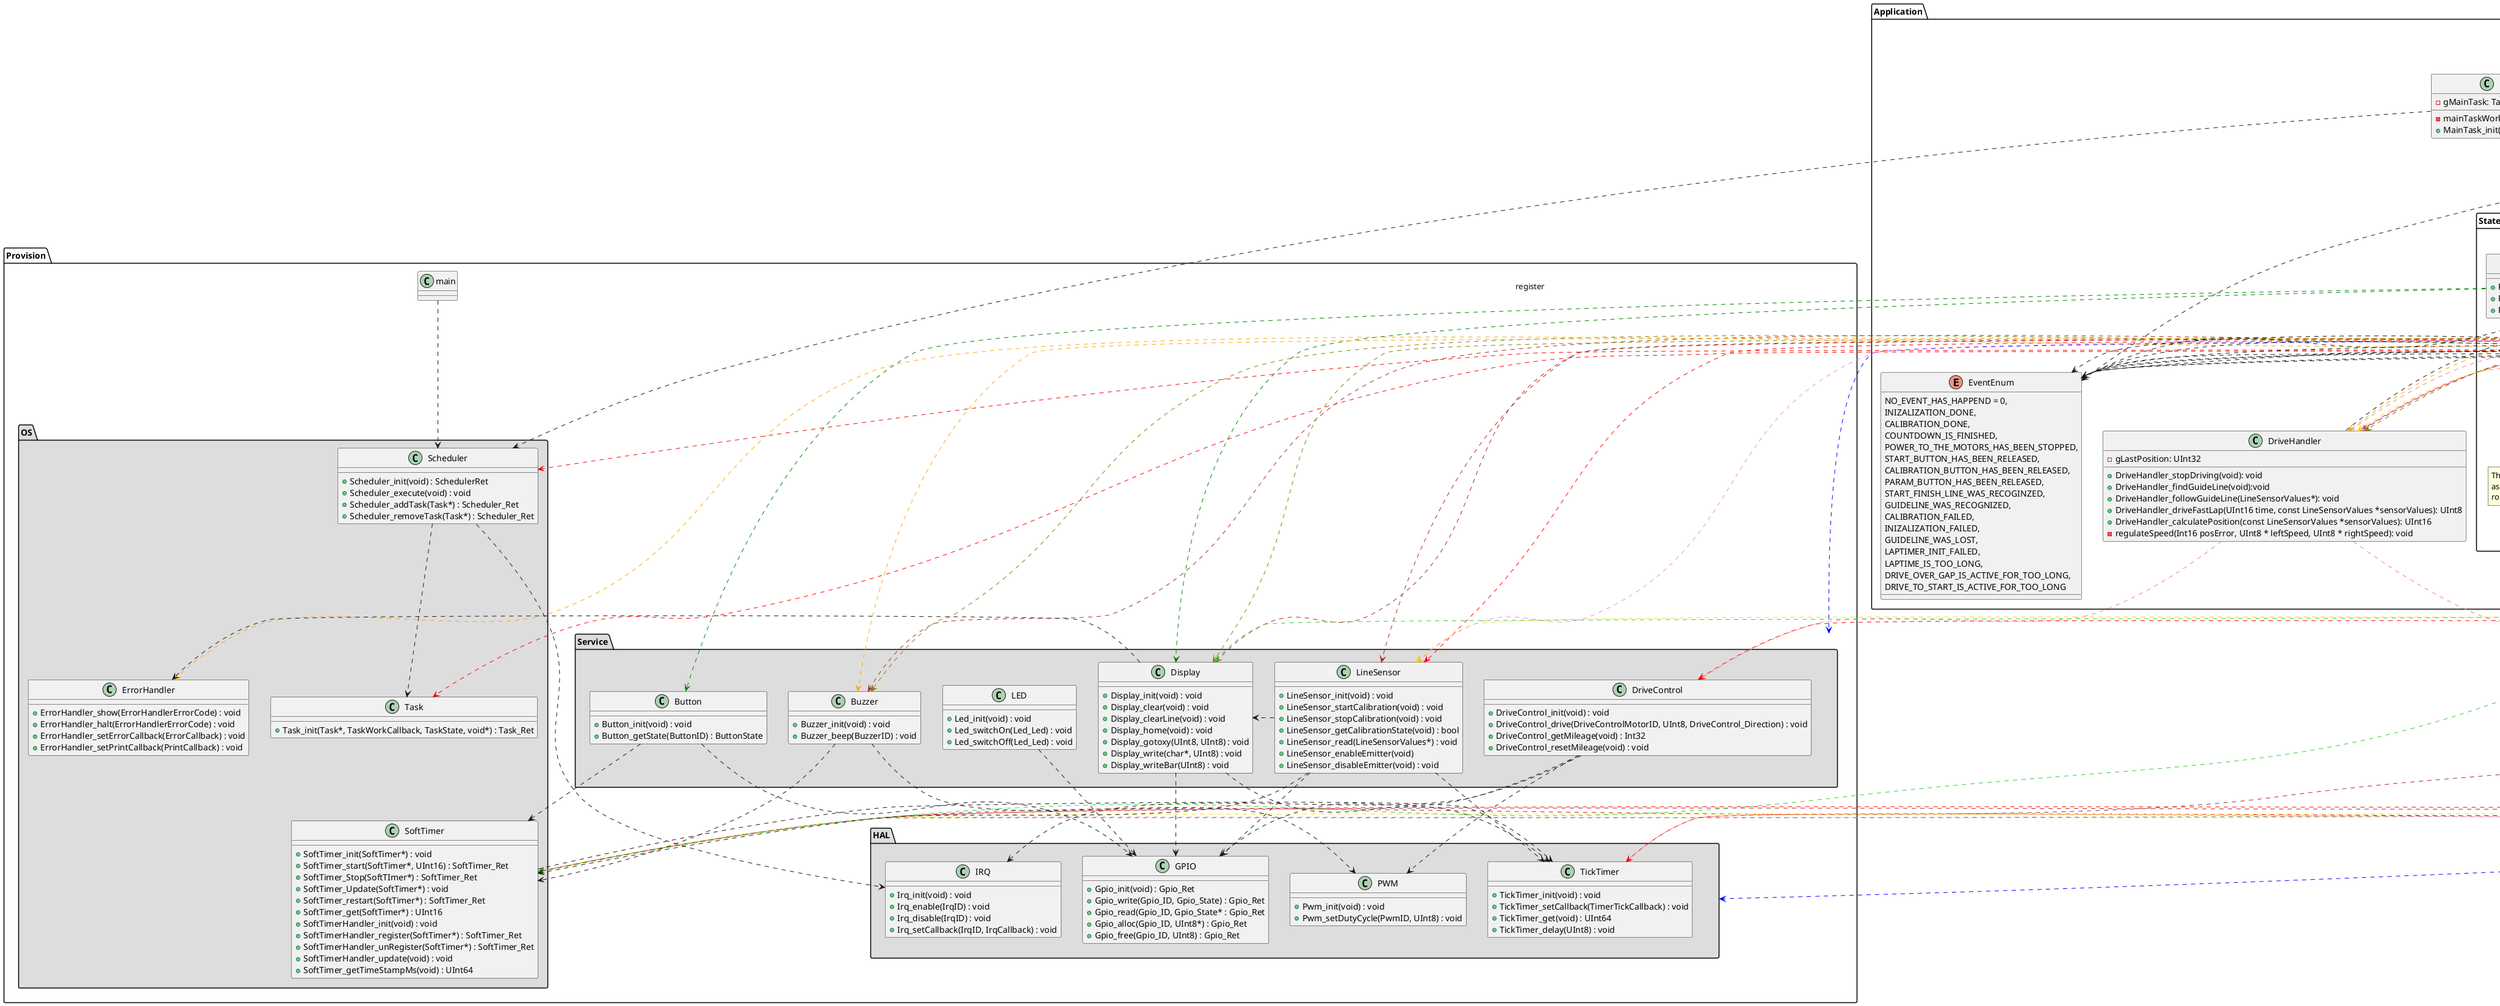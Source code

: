 @startuml class_diagram

package "Provision" {
package "OS" #DDDDDD {
    class Scheduler {
        + Scheduler_init(void) : SchedulerRet
        + Scheduler_execute(void) : void
        + Scheduler_addTask(Task*) : Scheduler_Ret
        + Scheduler_removeTask(Task*) : Scheduler_Ret
    }

    class Task {
        + Task_init(Task*, TaskWorkCallback, TaskState, void*) : Task_Ret
    }

    class SoftTimer{
        + SoftTimer_init(SoftTimer*) : void
        + SoftTimer_start(SoftTimer*, UInt16) : SoftTimer_Ret
        + SoftTimer_Stop(SoftTImer*) : SoftTimer_Ret
        + SoftTimer_Update(SoftTimer*) : void
        + SoftTimer_restart(SoftTimer*) : SoftTimer_Ret
        + SoftTimer_get(SoftTimer*) : UInt16
        + SoftTimerHandler_init(void) : void
        + SoftTimerHandler_register(SoftTimer*) : SoftTimer_Ret
        + SoftTimerHandler_unRegister(SoftTimer*) : SoftTimer_Ret
        + SoftTimerHandler_update(void) : void
        + SoftTimer_getTimeStampMs(void) : UInt64
    }

    class ErrorHandler {
        + ErrorHandler_show(ErrorHandlerErrorCode) : void
        + ErrorHandler_halt(ErrorHandlerErrorCode) : void
        + ErrorHandler_setErrorCallback(ErrorCallback) : void
        + ErrorHandler_setPrintCallback(PrintCallback) : void
    }


    Scheduler -[hidden]-> ErrorHandler
    ErrorHandler -[hidden]-> SoftTimer

}
package "Service" #DDDDDD {
    class Button {
        + Button_init(void) : void
        + Button_getState(ButtonID) : ButtonState
    }

    class Buzzer {
        + Buzzer_init(void) : void
        + Buzzer_beep(BuzzerID) : void
    }

    class Display {
        + Display_init(void) : void
        + Display_clear(void) : void
        + Display_clearLine(void) : void
        + Display_home(void) : void
        + Display_gotoxy(UInt8, UInt8) : void
        + Display_write(char*, UInt8) : void
        + Display_writeBar(UInt8) : void
    }

    class LED {
        + Led_init(void) : void
        + Led_switchOn(Led_Led) : void
        + Led_switchOff(Led_Led) : void
    }

    class DriveControl {
        + DriveControl_init(void) : void
        + DriveControl_drive(DriveControlMotorID, UInt8, DriveControl_Direction) : void
        + DriveControl_getMileage(void) : Int32
        + DriveControl_resetMileage(void) : void
    }

    class LineSensor {
        + LineSensor_init(void) : void
        + LineSensor_startCalibration(void) : void
        + LineSensor_stopCalibration(void) : void
        + LineSensor_getCalibrationState(void) : bool
        + LineSensor_read(LineSensorValues*) : void
        + LineSensor_enableEmitter(void)
        + LineSensor_disableEmitter(void) : void
    }
}

package "HAL" #DDDDDD {

    class GPIO{
        + Gpio_init(void) : Gpio_Ret
        + Gpio_write(Gpio_ID, Gpio_State) : Gpio_Ret
        + Gpio_read(Gpio_ID, Gpio_State* : Gpio_Ret
        + Gpio_alloc(Gpio_ID, UInt8*) : Gpio_Ret
        + Gpio_free(Gpio_ID, UInt8) : Gpio_Ret
    }
    class PWM{
        + Pwm_init(void) : void
        + Pwm_setDutyCycle(PwmID, UInt8) : void
    }
    class TickTimer{
        + TickTimer_init(void) : void
        + TickTimer_setCallback(TimerTickCallback) : void
        + TickTimer_get(void) : UInt64
        + TickTimer_delay(UInt8) : void
    }
    class IRQ{
        + Irq_init(void) : void
        + Irq_enable(IrqID) : void
        + Irq_disable(IrqID) : void
        + Irq_setCallback(IrqID, IrqCallback) : void
    }
}
    class main {

    }
    main ..> Scheduler

}

package "Application"  {

    class "MainTask" {
        -gMainTask: Task
        -mainTaskWork (void * data): void
        + MainTask_init(void) : MainTask_Ret
    }

    Scheduler <.up.. MainTask : register

    enum EventEnum {
        NO_EVENT_HAS_HAPPEND = 0,
        INIZALIZATION_DONE,
        CALIBRATION_DONE,
        COUNTDOWN_IS_FINISHED,
        POWER_TO_THE_MOTORS_HAS_BEEN_STOPPED,
        START_BUTTON_HAS_BEEN_RELEASED,
        CALIBRATION_BUTTON_HAS_BEEN_RELEASED,
        PARAM_BUTTON_HAS_BEEN_RELEASED,
        START_FINISH_LINE_WAS_RECOGINZED,
        GUIDELINE_WAS_RECOGNIZED,
        CALIBRATION_FAILED,
        INIZALIZATION_FAILED,
        GUIDELINE_WAS_LOST,
        LAPTIMER_INIT_FAILED,
        LAPTIME_IS_TOO_LONG,
        DRIVE_OVER_GAP_IS_ACTIVE_FOR_TOO_LONG,
        DRIVE_TO_START_IS_ACTIVE_FOR_TOO_LONG
    }

    class DriveHandler {
        -gLastPosition: UInt32
        +DriveHandler_stopDriving(void): void
        +DriveHandler_findGuideLine(void):void
        +DriveHandler_followGuideLine(LineSensorValues*): void
        +DriveHandler_driveFastLap(UInt16 time, const LineSensorValues *sensorValues): UInt8
        +DriveHandler_calculatePosition(const LineSensorValues *sensorValues): UInt16
        -regulateSpeed(Int16 posError, UInt8 * leftSpeed, UInt8 * rightSpeed): void
    }   
    DriveHandler .[#LightCoral].> DriveControl
    DriveHandler .[#LightCoral].> TickTimer

    class StateHandler {
        -gCurrentState: EventEnum
        -gCurrentState:StateEnum
        -gLapTimer: SoftTimer*
        -gEntryDone: Bool
        -handleDriveToStartEvent(EventEnum currentEvent): void
        -handleDriveToFinishEvent(EventEnum currentEvent): void
        -handleDriveOverGapEvent(EventEnum currentEvent): void
        -handleDisplayCountDownEvent(EventEnum currentEvent): void
        -handleReadyToDriveEvent(EventEnum currentEvent): void
        -handleCalibrateLineSensorsEvent(EventEnum currentEvent): void
        +StateHandler_process(void): void   
    }

    StateHandler ..> EventEnum

    package States {

        StateHandler ..> InitializeMcu
        StateHandler ..> CalibrateLineSensors
        StateHandler ..> ReadyToDrive
        StateHandler ..> DriveToStart
        StateHandler ..> DriveToFinish
        StateHandler ..> DriveOverGap
        StateHandler ..> DisplayCountdown
        StateHandler ..> DisplayLapTime
        StateHandler ..> ErrorHandlerState
        StateHandler ..> SetParameters

        class InitializeMcu {
            +InitializeMcu_initializeAll(void): EventEnum 
            +InitializeMcu_displayTeamName(void): void 
        }
        InitializeMcu .[#Blue].> Service
        InitializeMcu .[#Blue].> HAL

        class CalibrateLineSensors {
            -gState: CalibrationState
            -gTimer: SoftTimer
            +CalibrateLineSensors_initialize(void): void
            +CalibrateLineSensors_calibrateSensors(void): EventEnum
            +void CalibrateLineSensors_deinitialize(void): void
        }
        CalibrateLineSensors .[#red].> DriveHandler
        CalibrateLineSensors .[#red].> LineSensor
        CalibrateLineSensors .[#red].> TickTimer
        CalibrateLineSensors .[#red].> Scheduler
        CalibrateLineSensors .[#red].> SoftTimer
        CalibrateLineSensors .[#red].> Task
        CalibrateLineSensors .[#red].> DriveControl

        class ReadyToDrive {
            +ReadyToDrive_activateButtons(void): void
            +ReadyToDrive_checkStateOfButtons(void): EventEnum
            +ReadyToDrive_deactivateButtons(void): void
        }
        ReadyToDrive .[#green].> Display
        ReadyToDrive .[#green].> Button

        class DriveToStart {
            -gTimeoutTimer: SoftTimer
            -gLapTimer: SoftTimer
            +DriveToStart_startMotorsAndTimer(void): void
            +DriveToStart_followGuideLine(void): EventEnum
            +DriveToStart_stopTimer(void): void
            +DriveToStart_startTimerAndBeep(void): SoftTimer*
        }
        DriveToStart .[#Brown].> SoftTimer
        DriveToStart .[#Brown].> Buzzer
        DriveToStart .[#Brown].> DriveHandler
        DriveToStart .[#Brown].> LineSensor

        class DriveToFinish {
            -gLineLostCount: UInt16
            +DriveToFinish_followGuideLine(SoftTimer*): EventEnum
        }
        DriveToFinish .[#Violet].> DriveHandler
        DriveToFinish .[#Violet].> LineSensor
        DriveToFinish .[#Violet].> SetParameters
        DriveToFinish .[#Violet].> SoftTimer

        class DriveOverGap {
            -gEntryTime: UInt16
            + DriveOverGap_saveCurrentLapTime(SoftTimer*): void
            + DriveOverGap_driveOverGap(SoftTimer*): EventEnum
        }
        DriveOverGap .[#gold].> DriveHandler
        DriveOverGap .[#gold].> LineSensor
        DriveOverGap .[#gold].> SoftTimer

        class DisplayCountdown {
            -gCountdownTimer: SoftTimer
            -gLastTime_s: UInt8
            +DisplayCountdown_startCountdown(void): void
            +DisplayCountdown_displayCountdown(void): EventEnum
            +DisplayCountdown_stopCountdown(void): void
        }
        DisplayCountdown .[#FireBrick].> Display
        DisplayCountdown .[#FireBrick].> SoftTimer

        class DisplayLapTime {
            +DisplayLapTime_stopAfterLap(SoftTimer*): EventEnum
            +DisplayLapTime_displayLapTime(SoftTimer*): void
        }
        DisplayLapTime .[#Olive].> SoftTimer
        DisplayLapTime .[#Olive].> Buzzer
        DisplayLapTime .[#Olive].> Display
        DisplayLapTime .[#Olive].> DriveHandler

        class SetParameters {
            -gParamSetIdx: UInt8
            -gParamSetArray[]: ParamSet
            +SetParameters_setNextParamSet(void): void
            +SetParameters_displayParamSet(void): void
            +SetParameters_getCurrentParamSet(void): ParamSet
            +SetParameters_setCurrentParamSet(ParamSet paramSet): void
            +SetParameters_getCurrentParamSetIdx(void): UInt8
        }
        SetParameters .[#LimeGreen].> SoftTimer
        SetParameters .[#LimeGreen].> Display
        DriveHandler .[#LightCoral].> SetParameters

        DriveHandler ..> SetParameters

        class ErrorHandlerState{
            +ErrorHandlerState_callErrorHandler(EventEnum): void
            +ErrorHandlerState_waitForReset(void): void
        }
        note bottom of ErrorHandlerState
        The ErrorHandler does not require a return value, 
        as it was defined in the specifications that the 
        robot must always be reset if an error occurs
        end note

        ErrorHandlerState .[#Orange].> Buzzer
        ErrorHandlerState .[#Orange].> DriveHandler
        ErrorHandlerState .[#Orange].> ErrorHandler


        InitializeMcu ..> EventEnum
        CalibrateLineSensors ..> EventEnum
        ReadyToDrive ..> EventEnum
        DriveToStart ..> EventEnum
        DriveToFinish ..> EventEnum
        DriveOverGap ..> EventEnum
        DisplayCountdown ..> EventEnum
        DisplayLapTime ..> EventEnum
        ErrorHandlerState ..> EventEnum
        SetParameters ..> EventEnum

    }

    MainTask .left.> StateHandler

}
' ++++++++++++++++++++++++++++++++
' Service

Button ..> GPIO
Button ..> SoftTimer

Buzzer ..> PWM
Buzzer ..> SoftTimer

Display ..> GPIO
Display ..> TickTimer
Display ..> ErrorHandler

DriveControl ..> GPIO
DriveControl ..> PWM
DriveControl ..> IRQ

LED ..> GPIO

LineSensor ..> SoftTimer
LineSensor ..> GPIO
LineSensor ..> TickTimer
LineSensor .r.> Display

' ++++++++++++++++++++++++++++++++
' OS

' ErrorHandler ..> HAL

SoftTimer ..> TickTimer

Scheduler ..> Task
Scheduler ..> IRQ

@enduml